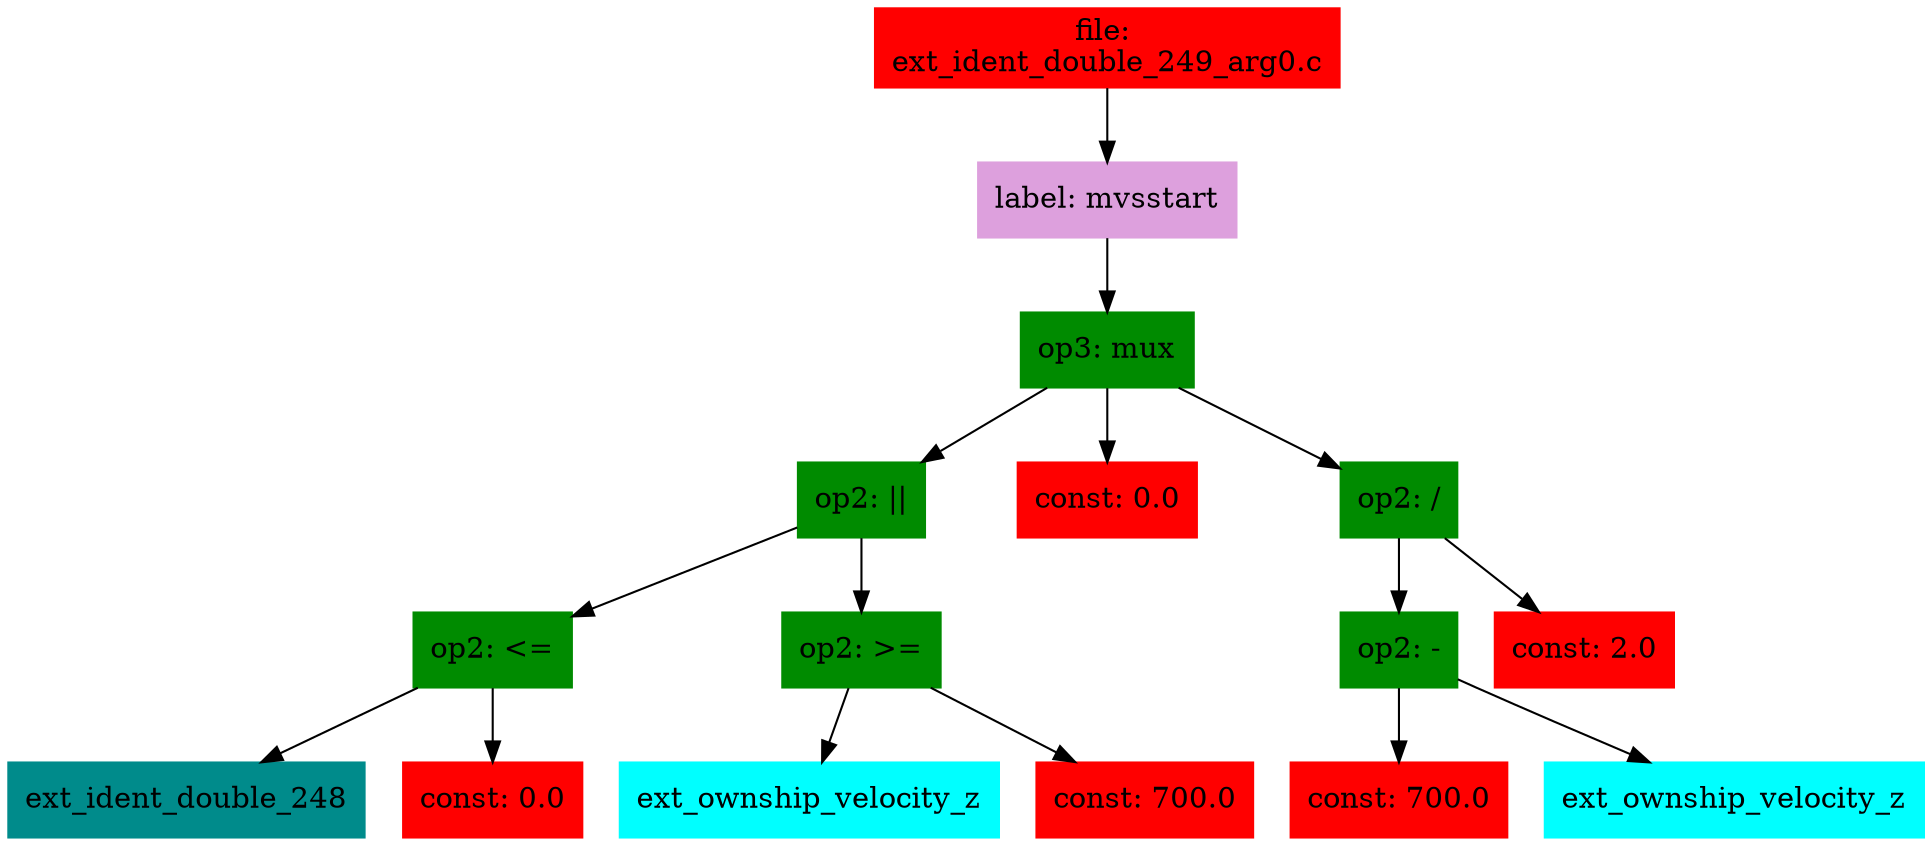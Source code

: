 digraph G {
node [shape=box]

0 [label="file: 
ext_ident_double_249_arg0.c",color=red, style=filled]
1 [label="label: mvsstart",color=plum, style=filled]
0 -> 1
2 [label="op3: mux",color=green4, style=filled]
1 -> 2
3 [label="op2: ||",color=green4, style=filled]
2 -> 3
4 [label="op2: <=",color=green4, style=filled]
3 -> 4
5 [label="ext_ident_double_248",color=cyan4, style=filled]
4 -> 5
649 [label="const: 0.0",color=red1, style=filled]
4 -> 649
650 [label="op2: >=",color=green4, style=filled]
3 -> 650
651 [label="ext_ownship_velocity_z",color=cyan1, style=filled]
650 -> 651
652 [label="const: 700.0",color=red1, style=filled]
650 -> 652
653 [label="const: 0.0",color=red1, style=filled]
2 -> 653
654 [label="op2: /",color=green4, style=filled]
2 -> 654
655 [label="op2: -",color=green4, style=filled]
654 -> 655
656 [label="const: 700.0",color=red1, style=filled]
655 -> 656
657 [label="ext_ownship_velocity_z",color=cyan1, style=filled]
655 -> 657
658 [label="const: 2.0",color=red1, style=filled]
654 -> 658


}

